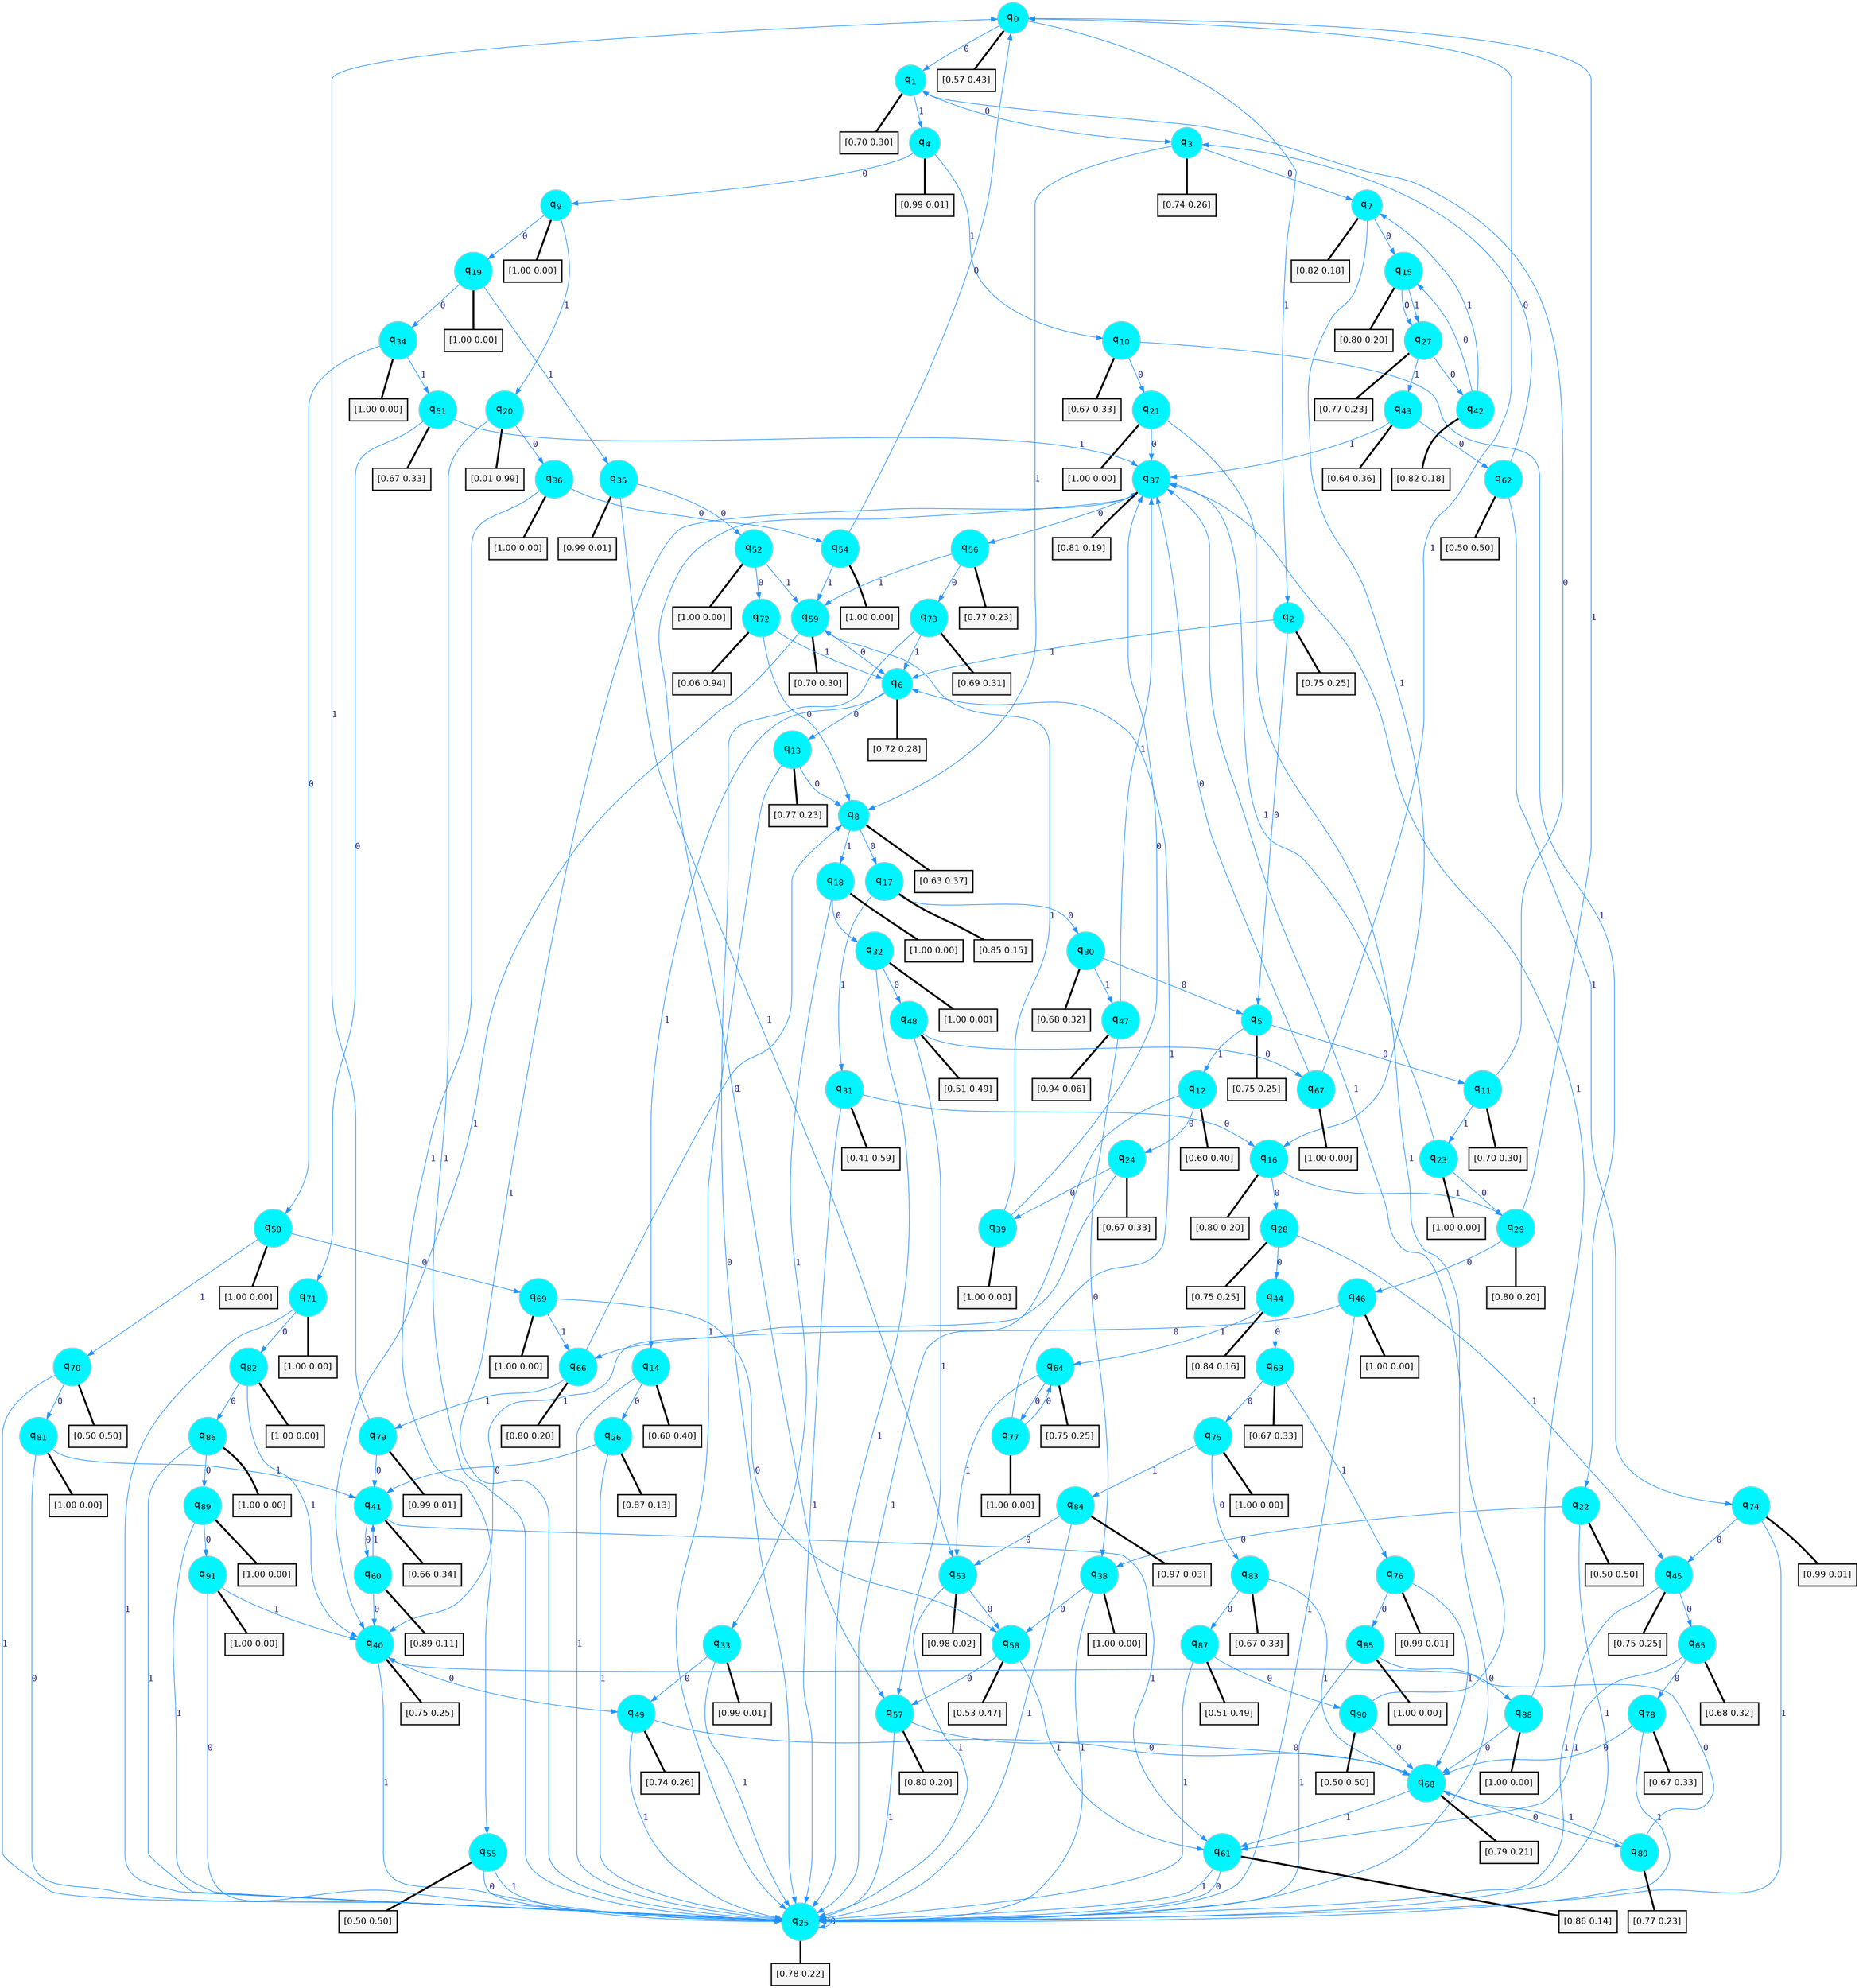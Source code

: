 digraph G {
graph [
bgcolor=transparent, dpi=300, rankdir=TD, size="40,25"];
node [
color=gray, fillcolor=turquoise1, fontcolor=black, fontname=Helvetica, fontsize=16, fontweight=bold, shape=circle, style=filled];
edge [
arrowsize=1, color=dodgerblue1, fontcolor=midnightblue, fontname=courier, fontweight=bold, penwidth=1, style=solid, weight=20];
0[label=<q<SUB>0</SUB>>];
1[label=<q<SUB>1</SUB>>];
2[label=<q<SUB>2</SUB>>];
3[label=<q<SUB>3</SUB>>];
4[label=<q<SUB>4</SUB>>];
5[label=<q<SUB>5</SUB>>];
6[label=<q<SUB>6</SUB>>];
7[label=<q<SUB>7</SUB>>];
8[label=<q<SUB>8</SUB>>];
9[label=<q<SUB>9</SUB>>];
10[label=<q<SUB>10</SUB>>];
11[label=<q<SUB>11</SUB>>];
12[label=<q<SUB>12</SUB>>];
13[label=<q<SUB>13</SUB>>];
14[label=<q<SUB>14</SUB>>];
15[label=<q<SUB>15</SUB>>];
16[label=<q<SUB>16</SUB>>];
17[label=<q<SUB>17</SUB>>];
18[label=<q<SUB>18</SUB>>];
19[label=<q<SUB>19</SUB>>];
20[label=<q<SUB>20</SUB>>];
21[label=<q<SUB>21</SUB>>];
22[label=<q<SUB>22</SUB>>];
23[label=<q<SUB>23</SUB>>];
24[label=<q<SUB>24</SUB>>];
25[label=<q<SUB>25</SUB>>];
26[label=<q<SUB>26</SUB>>];
27[label=<q<SUB>27</SUB>>];
28[label=<q<SUB>28</SUB>>];
29[label=<q<SUB>29</SUB>>];
30[label=<q<SUB>30</SUB>>];
31[label=<q<SUB>31</SUB>>];
32[label=<q<SUB>32</SUB>>];
33[label=<q<SUB>33</SUB>>];
34[label=<q<SUB>34</SUB>>];
35[label=<q<SUB>35</SUB>>];
36[label=<q<SUB>36</SUB>>];
37[label=<q<SUB>37</SUB>>];
38[label=<q<SUB>38</SUB>>];
39[label=<q<SUB>39</SUB>>];
40[label=<q<SUB>40</SUB>>];
41[label=<q<SUB>41</SUB>>];
42[label=<q<SUB>42</SUB>>];
43[label=<q<SUB>43</SUB>>];
44[label=<q<SUB>44</SUB>>];
45[label=<q<SUB>45</SUB>>];
46[label=<q<SUB>46</SUB>>];
47[label=<q<SUB>47</SUB>>];
48[label=<q<SUB>48</SUB>>];
49[label=<q<SUB>49</SUB>>];
50[label=<q<SUB>50</SUB>>];
51[label=<q<SUB>51</SUB>>];
52[label=<q<SUB>52</SUB>>];
53[label=<q<SUB>53</SUB>>];
54[label=<q<SUB>54</SUB>>];
55[label=<q<SUB>55</SUB>>];
56[label=<q<SUB>56</SUB>>];
57[label=<q<SUB>57</SUB>>];
58[label=<q<SUB>58</SUB>>];
59[label=<q<SUB>59</SUB>>];
60[label=<q<SUB>60</SUB>>];
61[label=<q<SUB>61</SUB>>];
62[label=<q<SUB>62</SUB>>];
63[label=<q<SUB>63</SUB>>];
64[label=<q<SUB>64</SUB>>];
65[label=<q<SUB>65</SUB>>];
66[label=<q<SUB>66</SUB>>];
67[label=<q<SUB>67</SUB>>];
68[label=<q<SUB>68</SUB>>];
69[label=<q<SUB>69</SUB>>];
70[label=<q<SUB>70</SUB>>];
71[label=<q<SUB>71</SUB>>];
72[label=<q<SUB>72</SUB>>];
73[label=<q<SUB>73</SUB>>];
74[label=<q<SUB>74</SUB>>];
75[label=<q<SUB>75</SUB>>];
76[label=<q<SUB>76</SUB>>];
77[label=<q<SUB>77</SUB>>];
78[label=<q<SUB>78</SUB>>];
79[label=<q<SUB>79</SUB>>];
80[label=<q<SUB>80</SUB>>];
81[label=<q<SUB>81</SUB>>];
82[label=<q<SUB>82</SUB>>];
83[label=<q<SUB>83</SUB>>];
84[label=<q<SUB>84</SUB>>];
85[label=<q<SUB>85</SUB>>];
86[label=<q<SUB>86</SUB>>];
87[label=<q<SUB>87</SUB>>];
88[label=<q<SUB>88</SUB>>];
89[label=<q<SUB>89</SUB>>];
90[label=<q<SUB>90</SUB>>];
91[label=<q<SUB>91</SUB>>];
92[label="[0.57 0.43]", shape=box,fontcolor=black, fontname=Helvetica, fontsize=14, penwidth=2, fillcolor=whitesmoke,color=black];
93[label="[0.70 0.30]", shape=box,fontcolor=black, fontname=Helvetica, fontsize=14, penwidth=2, fillcolor=whitesmoke,color=black];
94[label="[0.75 0.25]", shape=box,fontcolor=black, fontname=Helvetica, fontsize=14, penwidth=2, fillcolor=whitesmoke,color=black];
95[label="[0.74 0.26]", shape=box,fontcolor=black, fontname=Helvetica, fontsize=14, penwidth=2, fillcolor=whitesmoke,color=black];
96[label="[0.99 0.01]", shape=box,fontcolor=black, fontname=Helvetica, fontsize=14, penwidth=2, fillcolor=whitesmoke,color=black];
97[label="[0.75 0.25]", shape=box,fontcolor=black, fontname=Helvetica, fontsize=14, penwidth=2, fillcolor=whitesmoke,color=black];
98[label="[0.72 0.28]", shape=box,fontcolor=black, fontname=Helvetica, fontsize=14, penwidth=2, fillcolor=whitesmoke,color=black];
99[label="[0.82 0.18]", shape=box,fontcolor=black, fontname=Helvetica, fontsize=14, penwidth=2, fillcolor=whitesmoke,color=black];
100[label="[0.63 0.37]", shape=box,fontcolor=black, fontname=Helvetica, fontsize=14, penwidth=2, fillcolor=whitesmoke,color=black];
101[label="[1.00 0.00]", shape=box,fontcolor=black, fontname=Helvetica, fontsize=14, penwidth=2, fillcolor=whitesmoke,color=black];
102[label="[0.67 0.33]", shape=box,fontcolor=black, fontname=Helvetica, fontsize=14, penwidth=2, fillcolor=whitesmoke,color=black];
103[label="[0.70 0.30]", shape=box,fontcolor=black, fontname=Helvetica, fontsize=14, penwidth=2, fillcolor=whitesmoke,color=black];
104[label="[0.60 0.40]", shape=box,fontcolor=black, fontname=Helvetica, fontsize=14, penwidth=2, fillcolor=whitesmoke,color=black];
105[label="[0.77 0.23]", shape=box,fontcolor=black, fontname=Helvetica, fontsize=14, penwidth=2, fillcolor=whitesmoke,color=black];
106[label="[0.60 0.40]", shape=box,fontcolor=black, fontname=Helvetica, fontsize=14, penwidth=2, fillcolor=whitesmoke,color=black];
107[label="[0.80 0.20]", shape=box,fontcolor=black, fontname=Helvetica, fontsize=14, penwidth=2, fillcolor=whitesmoke,color=black];
108[label="[0.80 0.20]", shape=box,fontcolor=black, fontname=Helvetica, fontsize=14, penwidth=2, fillcolor=whitesmoke,color=black];
109[label="[0.85 0.15]", shape=box,fontcolor=black, fontname=Helvetica, fontsize=14, penwidth=2, fillcolor=whitesmoke,color=black];
110[label="[1.00 0.00]", shape=box,fontcolor=black, fontname=Helvetica, fontsize=14, penwidth=2, fillcolor=whitesmoke,color=black];
111[label="[1.00 0.00]", shape=box,fontcolor=black, fontname=Helvetica, fontsize=14, penwidth=2, fillcolor=whitesmoke,color=black];
112[label="[0.01 0.99]", shape=box,fontcolor=black, fontname=Helvetica, fontsize=14, penwidth=2, fillcolor=whitesmoke,color=black];
113[label="[1.00 0.00]", shape=box,fontcolor=black, fontname=Helvetica, fontsize=14, penwidth=2, fillcolor=whitesmoke,color=black];
114[label="[0.50 0.50]", shape=box,fontcolor=black, fontname=Helvetica, fontsize=14, penwidth=2, fillcolor=whitesmoke,color=black];
115[label="[1.00 0.00]", shape=box,fontcolor=black, fontname=Helvetica, fontsize=14, penwidth=2, fillcolor=whitesmoke,color=black];
116[label="[0.67 0.33]", shape=box,fontcolor=black, fontname=Helvetica, fontsize=14, penwidth=2, fillcolor=whitesmoke,color=black];
117[label="[0.78 0.22]", shape=box,fontcolor=black, fontname=Helvetica, fontsize=14, penwidth=2, fillcolor=whitesmoke,color=black];
118[label="[0.87 0.13]", shape=box,fontcolor=black, fontname=Helvetica, fontsize=14, penwidth=2, fillcolor=whitesmoke,color=black];
119[label="[0.77 0.23]", shape=box,fontcolor=black, fontname=Helvetica, fontsize=14, penwidth=2, fillcolor=whitesmoke,color=black];
120[label="[0.75 0.25]", shape=box,fontcolor=black, fontname=Helvetica, fontsize=14, penwidth=2, fillcolor=whitesmoke,color=black];
121[label="[0.80 0.20]", shape=box,fontcolor=black, fontname=Helvetica, fontsize=14, penwidth=2, fillcolor=whitesmoke,color=black];
122[label="[0.68 0.32]", shape=box,fontcolor=black, fontname=Helvetica, fontsize=14, penwidth=2, fillcolor=whitesmoke,color=black];
123[label="[0.41 0.59]", shape=box,fontcolor=black, fontname=Helvetica, fontsize=14, penwidth=2, fillcolor=whitesmoke,color=black];
124[label="[1.00 0.00]", shape=box,fontcolor=black, fontname=Helvetica, fontsize=14, penwidth=2, fillcolor=whitesmoke,color=black];
125[label="[0.99 0.01]", shape=box,fontcolor=black, fontname=Helvetica, fontsize=14, penwidth=2, fillcolor=whitesmoke,color=black];
126[label="[1.00 0.00]", shape=box,fontcolor=black, fontname=Helvetica, fontsize=14, penwidth=2, fillcolor=whitesmoke,color=black];
127[label="[0.99 0.01]", shape=box,fontcolor=black, fontname=Helvetica, fontsize=14, penwidth=2, fillcolor=whitesmoke,color=black];
128[label="[1.00 0.00]", shape=box,fontcolor=black, fontname=Helvetica, fontsize=14, penwidth=2, fillcolor=whitesmoke,color=black];
129[label="[0.81 0.19]", shape=box,fontcolor=black, fontname=Helvetica, fontsize=14, penwidth=2, fillcolor=whitesmoke,color=black];
130[label="[1.00 0.00]", shape=box,fontcolor=black, fontname=Helvetica, fontsize=14, penwidth=2, fillcolor=whitesmoke,color=black];
131[label="[1.00 0.00]", shape=box,fontcolor=black, fontname=Helvetica, fontsize=14, penwidth=2, fillcolor=whitesmoke,color=black];
132[label="[0.75 0.25]", shape=box,fontcolor=black, fontname=Helvetica, fontsize=14, penwidth=2, fillcolor=whitesmoke,color=black];
133[label="[0.66 0.34]", shape=box,fontcolor=black, fontname=Helvetica, fontsize=14, penwidth=2, fillcolor=whitesmoke,color=black];
134[label="[0.82 0.18]", shape=box,fontcolor=black, fontname=Helvetica, fontsize=14, penwidth=2, fillcolor=whitesmoke,color=black];
135[label="[0.64 0.36]", shape=box,fontcolor=black, fontname=Helvetica, fontsize=14, penwidth=2, fillcolor=whitesmoke,color=black];
136[label="[0.84 0.16]", shape=box,fontcolor=black, fontname=Helvetica, fontsize=14, penwidth=2, fillcolor=whitesmoke,color=black];
137[label="[0.75 0.25]", shape=box,fontcolor=black, fontname=Helvetica, fontsize=14, penwidth=2, fillcolor=whitesmoke,color=black];
138[label="[1.00 0.00]", shape=box,fontcolor=black, fontname=Helvetica, fontsize=14, penwidth=2, fillcolor=whitesmoke,color=black];
139[label="[0.94 0.06]", shape=box,fontcolor=black, fontname=Helvetica, fontsize=14, penwidth=2, fillcolor=whitesmoke,color=black];
140[label="[0.51 0.49]", shape=box,fontcolor=black, fontname=Helvetica, fontsize=14, penwidth=2, fillcolor=whitesmoke,color=black];
141[label="[0.74 0.26]", shape=box,fontcolor=black, fontname=Helvetica, fontsize=14, penwidth=2, fillcolor=whitesmoke,color=black];
142[label="[1.00 0.00]", shape=box,fontcolor=black, fontname=Helvetica, fontsize=14, penwidth=2, fillcolor=whitesmoke,color=black];
143[label="[0.67 0.33]", shape=box,fontcolor=black, fontname=Helvetica, fontsize=14, penwidth=2, fillcolor=whitesmoke,color=black];
144[label="[1.00 0.00]", shape=box,fontcolor=black, fontname=Helvetica, fontsize=14, penwidth=2, fillcolor=whitesmoke,color=black];
145[label="[0.98 0.02]", shape=box,fontcolor=black, fontname=Helvetica, fontsize=14, penwidth=2, fillcolor=whitesmoke,color=black];
146[label="[1.00 0.00]", shape=box,fontcolor=black, fontname=Helvetica, fontsize=14, penwidth=2, fillcolor=whitesmoke,color=black];
147[label="[0.50 0.50]", shape=box,fontcolor=black, fontname=Helvetica, fontsize=14, penwidth=2, fillcolor=whitesmoke,color=black];
148[label="[0.77 0.23]", shape=box,fontcolor=black, fontname=Helvetica, fontsize=14, penwidth=2, fillcolor=whitesmoke,color=black];
149[label="[0.80 0.20]", shape=box,fontcolor=black, fontname=Helvetica, fontsize=14, penwidth=2, fillcolor=whitesmoke,color=black];
150[label="[0.53 0.47]", shape=box,fontcolor=black, fontname=Helvetica, fontsize=14, penwidth=2, fillcolor=whitesmoke,color=black];
151[label="[0.70 0.30]", shape=box,fontcolor=black, fontname=Helvetica, fontsize=14, penwidth=2, fillcolor=whitesmoke,color=black];
152[label="[0.89 0.11]", shape=box,fontcolor=black, fontname=Helvetica, fontsize=14, penwidth=2, fillcolor=whitesmoke,color=black];
153[label="[0.86 0.14]", shape=box,fontcolor=black, fontname=Helvetica, fontsize=14, penwidth=2, fillcolor=whitesmoke,color=black];
154[label="[0.50 0.50]", shape=box,fontcolor=black, fontname=Helvetica, fontsize=14, penwidth=2, fillcolor=whitesmoke,color=black];
155[label="[0.67 0.33]", shape=box,fontcolor=black, fontname=Helvetica, fontsize=14, penwidth=2, fillcolor=whitesmoke,color=black];
156[label="[0.75 0.25]", shape=box,fontcolor=black, fontname=Helvetica, fontsize=14, penwidth=2, fillcolor=whitesmoke,color=black];
157[label="[0.68 0.32]", shape=box,fontcolor=black, fontname=Helvetica, fontsize=14, penwidth=2, fillcolor=whitesmoke,color=black];
158[label="[0.80 0.20]", shape=box,fontcolor=black, fontname=Helvetica, fontsize=14, penwidth=2, fillcolor=whitesmoke,color=black];
159[label="[1.00 0.00]", shape=box,fontcolor=black, fontname=Helvetica, fontsize=14, penwidth=2, fillcolor=whitesmoke,color=black];
160[label="[0.79 0.21]", shape=box,fontcolor=black, fontname=Helvetica, fontsize=14, penwidth=2, fillcolor=whitesmoke,color=black];
161[label="[1.00 0.00]", shape=box,fontcolor=black, fontname=Helvetica, fontsize=14, penwidth=2, fillcolor=whitesmoke,color=black];
162[label="[0.50 0.50]", shape=box,fontcolor=black, fontname=Helvetica, fontsize=14, penwidth=2, fillcolor=whitesmoke,color=black];
163[label="[1.00 0.00]", shape=box,fontcolor=black, fontname=Helvetica, fontsize=14, penwidth=2, fillcolor=whitesmoke,color=black];
164[label="[0.06 0.94]", shape=box,fontcolor=black, fontname=Helvetica, fontsize=14, penwidth=2, fillcolor=whitesmoke,color=black];
165[label="[0.69 0.31]", shape=box,fontcolor=black, fontname=Helvetica, fontsize=14, penwidth=2, fillcolor=whitesmoke,color=black];
166[label="[0.99 0.01]", shape=box,fontcolor=black, fontname=Helvetica, fontsize=14, penwidth=2, fillcolor=whitesmoke,color=black];
167[label="[1.00 0.00]", shape=box,fontcolor=black, fontname=Helvetica, fontsize=14, penwidth=2, fillcolor=whitesmoke,color=black];
168[label="[0.99 0.01]", shape=box,fontcolor=black, fontname=Helvetica, fontsize=14, penwidth=2, fillcolor=whitesmoke,color=black];
169[label="[1.00 0.00]", shape=box,fontcolor=black, fontname=Helvetica, fontsize=14, penwidth=2, fillcolor=whitesmoke,color=black];
170[label="[0.67 0.33]", shape=box,fontcolor=black, fontname=Helvetica, fontsize=14, penwidth=2, fillcolor=whitesmoke,color=black];
171[label="[0.99 0.01]", shape=box,fontcolor=black, fontname=Helvetica, fontsize=14, penwidth=2, fillcolor=whitesmoke,color=black];
172[label="[0.77 0.23]", shape=box,fontcolor=black, fontname=Helvetica, fontsize=14, penwidth=2, fillcolor=whitesmoke,color=black];
173[label="[1.00 0.00]", shape=box,fontcolor=black, fontname=Helvetica, fontsize=14, penwidth=2, fillcolor=whitesmoke,color=black];
174[label="[1.00 0.00]", shape=box,fontcolor=black, fontname=Helvetica, fontsize=14, penwidth=2, fillcolor=whitesmoke,color=black];
175[label="[0.67 0.33]", shape=box,fontcolor=black, fontname=Helvetica, fontsize=14, penwidth=2, fillcolor=whitesmoke,color=black];
176[label="[0.97 0.03]", shape=box,fontcolor=black, fontname=Helvetica, fontsize=14, penwidth=2, fillcolor=whitesmoke,color=black];
177[label="[1.00 0.00]", shape=box,fontcolor=black, fontname=Helvetica, fontsize=14, penwidth=2, fillcolor=whitesmoke,color=black];
178[label="[1.00 0.00]", shape=box,fontcolor=black, fontname=Helvetica, fontsize=14, penwidth=2, fillcolor=whitesmoke,color=black];
179[label="[0.51 0.49]", shape=box,fontcolor=black, fontname=Helvetica, fontsize=14, penwidth=2, fillcolor=whitesmoke,color=black];
180[label="[1.00 0.00]", shape=box,fontcolor=black, fontname=Helvetica, fontsize=14, penwidth=2, fillcolor=whitesmoke,color=black];
181[label="[1.00 0.00]", shape=box,fontcolor=black, fontname=Helvetica, fontsize=14, penwidth=2, fillcolor=whitesmoke,color=black];
182[label="[0.50 0.50]", shape=box,fontcolor=black, fontname=Helvetica, fontsize=14, penwidth=2, fillcolor=whitesmoke,color=black];
183[label="[1.00 0.00]", shape=box,fontcolor=black, fontname=Helvetica, fontsize=14, penwidth=2, fillcolor=whitesmoke,color=black];
0->1 [label=0];
0->2 [label=1];
0->92 [arrowhead=none, penwidth=3,color=black];
1->3 [label=0];
1->4 [label=1];
1->93 [arrowhead=none, penwidth=3,color=black];
2->5 [label=0];
2->6 [label=1];
2->94 [arrowhead=none, penwidth=3,color=black];
3->7 [label=0];
3->8 [label=1];
3->95 [arrowhead=none, penwidth=3,color=black];
4->9 [label=0];
4->10 [label=1];
4->96 [arrowhead=none, penwidth=3,color=black];
5->11 [label=0];
5->12 [label=1];
5->97 [arrowhead=none, penwidth=3,color=black];
6->13 [label=0];
6->14 [label=1];
6->98 [arrowhead=none, penwidth=3,color=black];
7->15 [label=0];
7->16 [label=1];
7->99 [arrowhead=none, penwidth=3,color=black];
8->17 [label=0];
8->18 [label=1];
8->100 [arrowhead=none, penwidth=3,color=black];
9->19 [label=0];
9->20 [label=1];
9->101 [arrowhead=none, penwidth=3,color=black];
10->21 [label=0];
10->22 [label=1];
10->102 [arrowhead=none, penwidth=3,color=black];
11->1 [label=0];
11->23 [label=1];
11->103 [arrowhead=none, penwidth=3,color=black];
12->24 [label=0];
12->25 [label=1];
12->104 [arrowhead=none, penwidth=3,color=black];
13->8 [label=0];
13->25 [label=1];
13->105 [arrowhead=none, penwidth=3,color=black];
14->26 [label=0];
14->25 [label=1];
14->106 [arrowhead=none, penwidth=3,color=black];
15->27 [label=0];
15->27 [label=1];
15->107 [arrowhead=none, penwidth=3,color=black];
16->28 [label=0];
16->29 [label=1];
16->108 [arrowhead=none, penwidth=3,color=black];
17->30 [label=0];
17->31 [label=1];
17->109 [arrowhead=none, penwidth=3,color=black];
18->32 [label=0];
18->33 [label=1];
18->110 [arrowhead=none, penwidth=3,color=black];
19->34 [label=0];
19->35 [label=1];
19->111 [arrowhead=none, penwidth=3,color=black];
20->36 [label=0];
20->25 [label=1];
20->112 [arrowhead=none, penwidth=3,color=black];
21->37 [label=0];
21->25 [label=1];
21->113 [arrowhead=none, penwidth=3,color=black];
22->38 [label=0];
22->25 [label=1];
22->114 [arrowhead=none, penwidth=3,color=black];
23->29 [label=0];
23->37 [label=1];
23->115 [arrowhead=none, penwidth=3,color=black];
24->39 [label=0];
24->40 [label=1];
24->116 [arrowhead=none, penwidth=3,color=black];
25->25 [label=0];
25->37 [label=1];
25->117 [arrowhead=none, penwidth=3,color=black];
26->41 [label=0];
26->25 [label=1];
26->118 [arrowhead=none, penwidth=3,color=black];
27->42 [label=0];
27->43 [label=1];
27->119 [arrowhead=none, penwidth=3,color=black];
28->44 [label=0];
28->45 [label=1];
28->120 [arrowhead=none, penwidth=3,color=black];
29->46 [label=0];
29->0 [label=1];
29->121 [arrowhead=none, penwidth=3,color=black];
30->5 [label=0];
30->47 [label=1];
30->122 [arrowhead=none, penwidth=3,color=black];
31->16 [label=0];
31->25 [label=1];
31->123 [arrowhead=none, penwidth=3,color=black];
32->48 [label=0];
32->25 [label=1];
32->124 [arrowhead=none, penwidth=3,color=black];
33->49 [label=0];
33->25 [label=1];
33->125 [arrowhead=none, penwidth=3,color=black];
34->50 [label=0];
34->51 [label=1];
34->126 [arrowhead=none, penwidth=3,color=black];
35->52 [label=0];
35->53 [label=1];
35->127 [arrowhead=none, penwidth=3,color=black];
36->54 [label=0];
36->55 [label=1];
36->128 [arrowhead=none, penwidth=3,color=black];
37->56 [label=0];
37->57 [label=1];
37->129 [arrowhead=none, penwidth=3,color=black];
38->58 [label=0];
38->25 [label=1];
38->130 [arrowhead=none, penwidth=3,color=black];
39->37 [label=0];
39->59 [label=1];
39->131 [arrowhead=none, penwidth=3,color=black];
40->49 [label=0];
40->25 [label=1];
40->132 [arrowhead=none, penwidth=3,color=black];
41->60 [label=0];
41->61 [label=1];
41->133 [arrowhead=none, penwidth=3,color=black];
42->15 [label=0];
42->7 [label=1];
42->134 [arrowhead=none, penwidth=3,color=black];
43->62 [label=0];
43->37 [label=1];
43->135 [arrowhead=none, penwidth=3,color=black];
44->63 [label=0];
44->64 [label=1];
44->136 [arrowhead=none, penwidth=3,color=black];
45->65 [label=0];
45->25 [label=1];
45->137 [arrowhead=none, penwidth=3,color=black];
46->66 [label=0];
46->25 [label=1];
46->138 [arrowhead=none, penwidth=3,color=black];
47->38 [label=0];
47->37 [label=1];
47->139 [arrowhead=none, penwidth=3,color=black];
48->67 [label=0];
48->57 [label=1];
48->140 [arrowhead=none, penwidth=3,color=black];
49->68 [label=0];
49->25 [label=1];
49->141 [arrowhead=none, penwidth=3,color=black];
50->69 [label=0];
50->70 [label=1];
50->142 [arrowhead=none, penwidth=3,color=black];
51->71 [label=0];
51->37 [label=1];
51->143 [arrowhead=none, penwidth=3,color=black];
52->72 [label=0];
52->59 [label=1];
52->144 [arrowhead=none, penwidth=3,color=black];
53->58 [label=0];
53->25 [label=1];
53->145 [arrowhead=none, penwidth=3,color=black];
54->0 [label=0];
54->59 [label=1];
54->146 [arrowhead=none, penwidth=3,color=black];
55->25 [label=0];
55->25 [label=1];
55->147 [arrowhead=none, penwidth=3,color=black];
56->73 [label=0];
56->59 [label=1];
56->148 [arrowhead=none, penwidth=3,color=black];
57->68 [label=0];
57->25 [label=1];
57->149 [arrowhead=none, penwidth=3,color=black];
58->57 [label=0];
58->61 [label=1];
58->150 [arrowhead=none, penwidth=3,color=black];
59->6 [label=0];
59->40 [label=1];
59->151 [arrowhead=none, penwidth=3,color=black];
60->40 [label=0];
60->41 [label=1];
60->152 [arrowhead=none, penwidth=3,color=black];
61->25 [label=0];
61->25 [label=1];
61->153 [arrowhead=none, penwidth=3,color=black];
62->3 [label=0];
62->74 [label=1];
62->154 [arrowhead=none, penwidth=3,color=black];
63->75 [label=0];
63->76 [label=1];
63->155 [arrowhead=none, penwidth=3,color=black];
64->77 [label=0];
64->53 [label=1];
64->156 [arrowhead=none, penwidth=3,color=black];
65->78 [label=0];
65->61 [label=1];
65->157 [arrowhead=none, penwidth=3,color=black];
66->8 [label=0];
66->79 [label=1];
66->158 [arrowhead=none, penwidth=3,color=black];
67->37 [label=0];
67->0 [label=1];
67->159 [arrowhead=none, penwidth=3,color=black];
68->80 [label=0];
68->61 [label=1];
68->160 [arrowhead=none, penwidth=3,color=black];
69->58 [label=0];
69->66 [label=1];
69->161 [arrowhead=none, penwidth=3,color=black];
70->81 [label=0];
70->25 [label=1];
70->162 [arrowhead=none, penwidth=3,color=black];
71->82 [label=0];
71->25 [label=1];
71->163 [arrowhead=none, penwidth=3,color=black];
72->8 [label=0];
72->6 [label=1];
72->164 [arrowhead=none, penwidth=3,color=black];
73->25 [label=0];
73->6 [label=1];
73->165 [arrowhead=none, penwidth=3,color=black];
74->45 [label=0];
74->25 [label=1];
74->166 [arrowhead=none, penwidth=3,color=black];
75->83 [label=0];
75->84 [label=1];
75->167 [arrowhead=none, penwidth=3,color=black];
76->85 [label=0];
76->68 [label=1];
76->168 [arrowhead=none, penwidth=3,color=black];
77->64 [label=0];
77->6 [label=1];
77->169 [arrowhead=none, penwidth=3,color=black];
78->68 [label=0];
78->25 [label=1];
78->170 [arrowhead=none, penwidth=3,color=black];
79->41 [label=0];
79->0 [label=1];
79->171 [arrowhead=none, penwidth=3,color=black];
80->40 [label=0];
80->68 [label=1];
80->172 [arrowhead=none, penwidth=3,color=black];
81->25 [label=0];
81->41 [label=1];
81->173 [arrowhead=none, penwidth=3,color=black];
82->86 [label=0];
82->40 [label=1];
82->174 [arrowhead=none, penwidth=3,color=black];
83->87 [label=0];
83->68 [label=1];
83->175 [arrowhead=none, penwidth=3,color=black];
84->53 [label=0];
84->25 [label=1];
84->176 [arrowhead=none, penwidth=3,color=black];
85->88 [label=0];
85->25 [label=1];
85->177 [arrowhead=none, penwidth=3,color=black];
86->89 [label=0];
86->25 [label=1];
86->178 [arrowhead=none, penwidth=3,color=black];
87->90 [label=0];
87->25 [label=1];
87->179 [arrowhead=none, penwidth=3,color=black];
88->68 [label=0];
88->37 [label=1];
88->180 [arrowhead=none, penwidth=3,color=black];
89->91 [label=0];
89->25 [label=1];
89->181 [arrowhead=none, penwidth=3,color=black];
90->68 [label=0];
90->37 [label=1];
90->182 [arrowhead=none, penwidth=3,color=black];
91->25 [label=0];
91->40 [label=1];
91->183 [arrowhead=none, penwidth=3,color=black];
}
